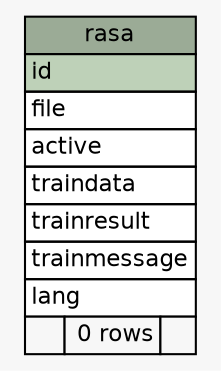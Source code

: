 // dot 2.30.1 on Linux 3.10.0-1127.19.1.el7.x86_64
// SchemaSpy rev 590
digraph "rasa" {
  graph [
    rankdir="RL"
    bgcolor="#f7f7f7"
    nodesep="0.18"
    ranksep="0.46"
    fontname="Helvetica"
    fontsize="11"
  ];
  node [
    fontname="Helvetica"
    fontsize="11"
    shape="plaintext"
  ];
  edge [
    arrowsize="0.8"
  ];
  "rasa" [
    label=<
    <TABLE BORDER="0" CELLBORDER="1" CELLSPACING="0" BGCOLOR="#ffffff">
      <TR><TD COLSPAN="3" BGCOLOR="#9bab96" ALIGN="CENTER">rasa</TD></TR>
      <TR><TD PORT="id" COLSPAN="3" BGCOLOR="#bed1b8" ALIGN="LEFT">id</TD></TR>
      <TR><TD PORT="file" COLSPAN="3" ALIGN="LEFT">file</TD></TR>
      <TR><TD PORT="active" COLSPAN="3" ALIGN="LEFT">active</TD></TR>
      <TR><TD PORT="traindata" COLSPAN="3" ALIGN="LEFT">traindata</TD></TR>
      <TR><TD PORT="trainresult" COLSPAN="3" ALIGN="LEFT">trainresult</TD></TR>
      <TR><TD PORT="trainmessage" COLSPAN="3" ALIGN="LEFT">trainmessage</TD></TR>
      <TR><TD PORT="lang" COLSPAN="3" ALIGN="LEFT">lang</TD></TR>
      <TR><TD ALIGN="LEFT" BGCOLOR="#f7f7f7">  </TD><TD ALIGN="RIGHT" BGCOLOR="#f7f7f7">0 rows</TD><TD ALIGN="RIGHT" BGCOLOR="#f7f7f7">  </TD></TR>
    </TABLE>>
    URL="tables/rasa.html"
    tooltip="rasa"
  ];
}
